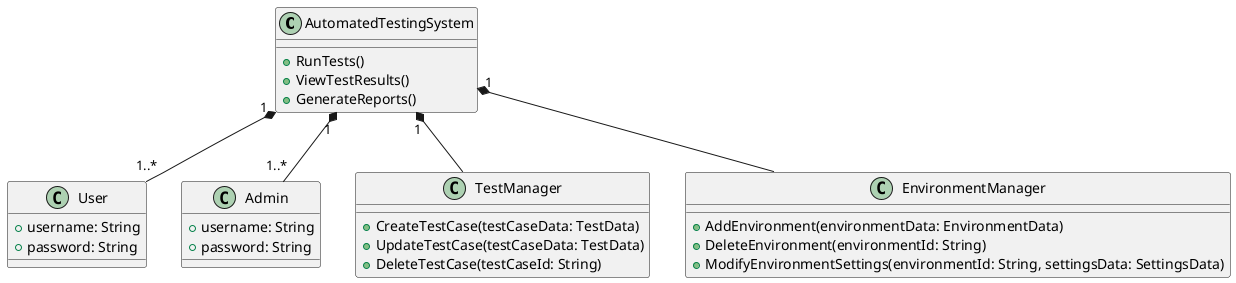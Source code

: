 @startuml

class AutomatedTestingSystem {
  +RunTests()
  +ViewTestResults()
  +GenerateReports()
}

class User {
  +username: String
  +password: String
}

class Admin {
  +username: String
  +password: String
}

class TestManager {
  +CreateTestCase(testCaseData: TestData)
  +UpdateTestCase(testCaseData: TestData)
  +DeleteTestCase(testCaseId: String)
}

class EnvironmentManager {
  +AddEnvironment(environmentData: EnvironmentData)
  +DeleteEnvironment(environmentId: String)
  +ModifyEnvironmentSettings(environmentId: String, settingsData: SettingsData)
}

AutomatedTestingSystem "1" *-- "1..*" User
AutomatedTestingSystem "1" *-- "1..*" Admin
AutomatedTestingSystem "1" *-- TestManager
AutomatedTestingSystem "1" *-- EnvironmentManager

@enduml
